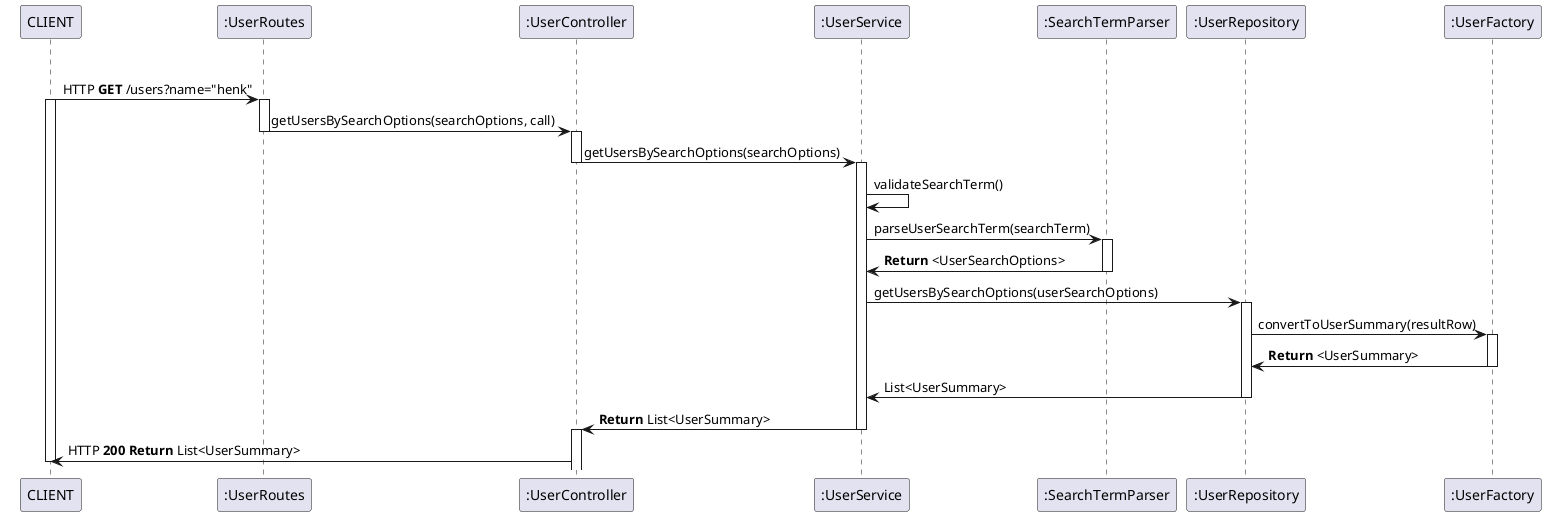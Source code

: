 @startuml
'https://plantuml.com/sequence-diagram

skinparam MaxMessageSize 350
participant "CLIENT" as Client
participant ":UserRoutes" as Routing
participant ":UserController" as Controller
participant ":UserService" as Service
participant ":SearchTermParser" as SearchTermParser
participant ":UserRepository" as Repository
participant ":UserFactory" as Factory

group HTTP GET /users?name="henk"
    Client-> Routing    : HTTP **GET** /users?name="henk"
    activate Client
    activate Routing


    Routing-> Controller    : getUsersBySearchOptions(searchOptions, call)
    deactivate
    activate Controller

   Controller -> Service: getUsersBySearchOptions(searchOptions)
   deactivate Controller
   activate Service

   Service -> Service: validateSearchTerm()
   Service -> SearchTermParser: parseUserSearchTerm(searchTerm)
   activate SearchTermParser

   SearchTermParser -> Service: **Return** <UserSearchOptions>
   deactivate SearchTermParser

   Service -> Repository: getUsersBySearchOptions(userSearchOptions)
   activate Repository

   Repository -> Factory: convertToUserSummary(resultRow)
   activate Factory

   Factory -> Repository: **Return** <UserSummary>
   deactivate Factory

   Repository -> Service: List<UserSummary>
   deactivate Repository

   Service -> Controller: **Return** List<UserSummary>
   deactivate Service
   activate Controller

   Controller -> Client    : HTTP **200** **Return** List<UserSummary>
   deactivate Client
@enduml